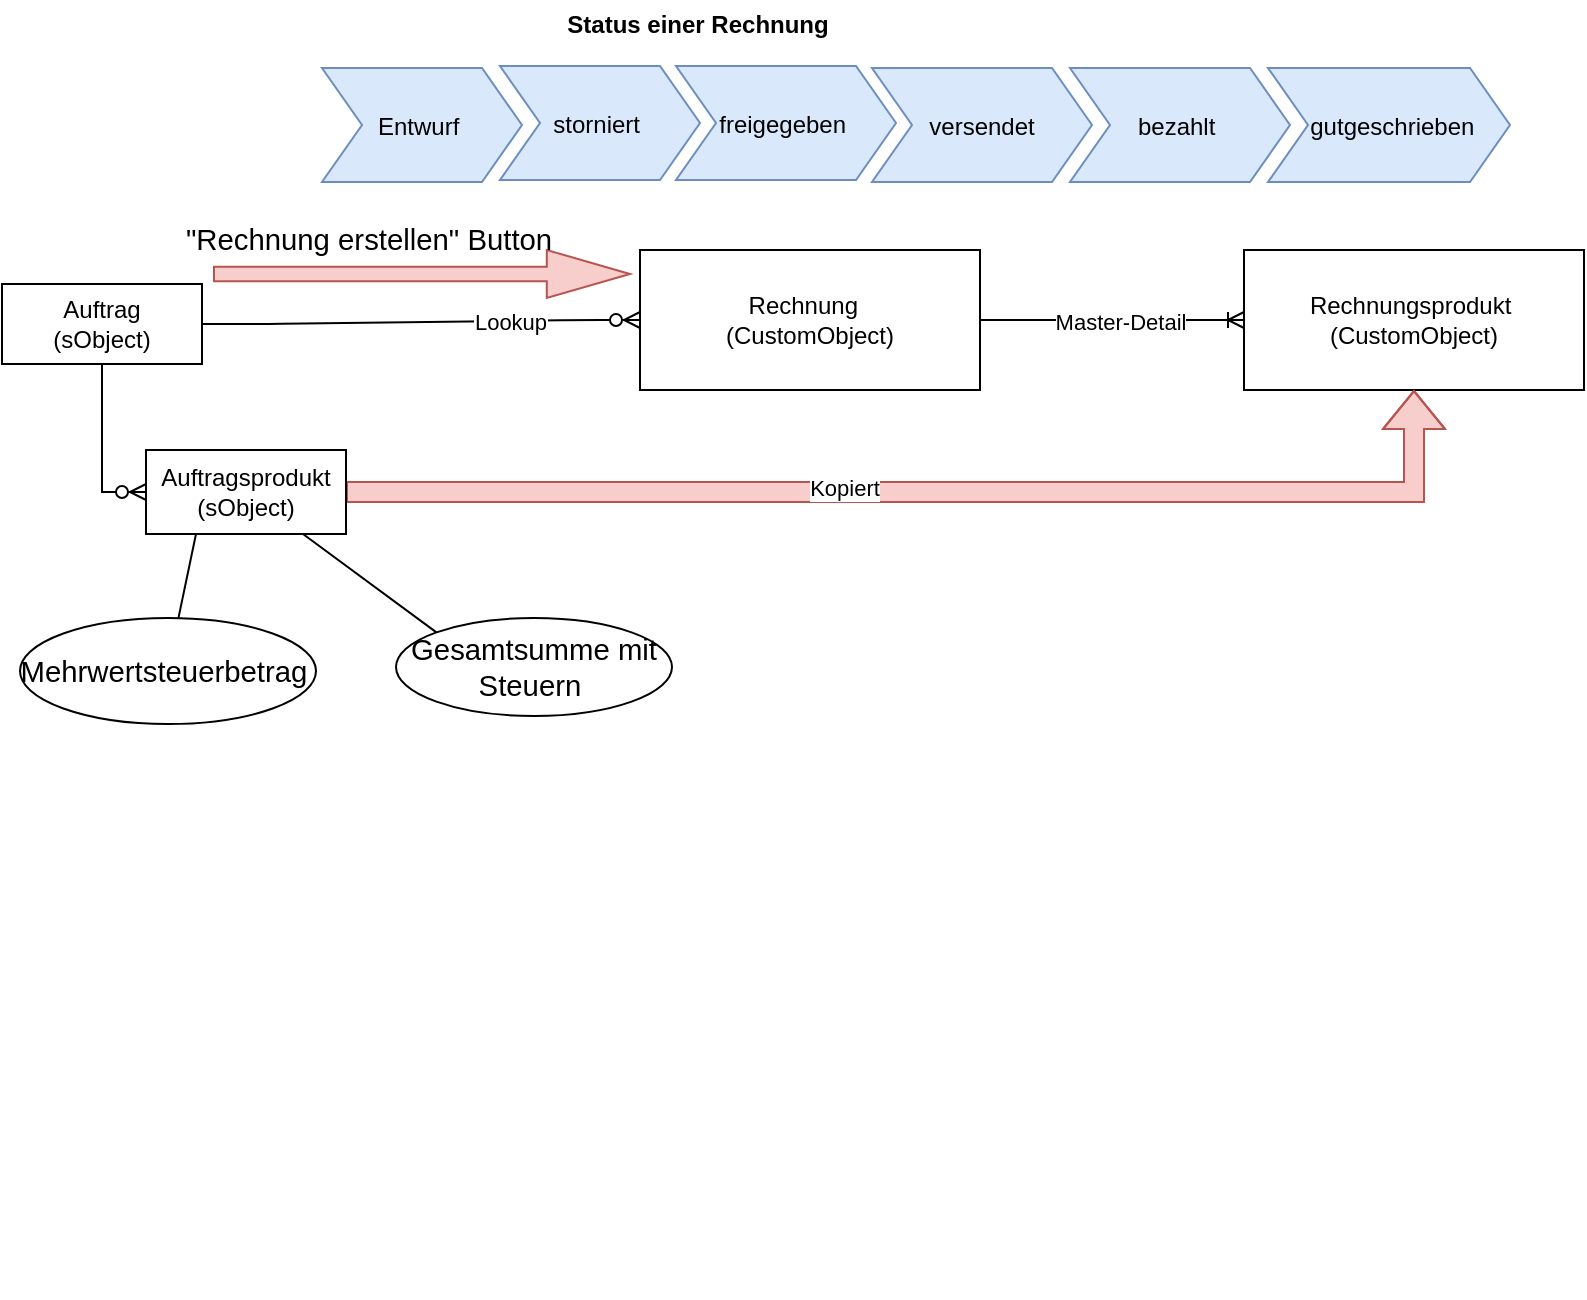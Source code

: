 <mxfile version="14.8.3" type="github">
  <diagram id="zpWr9lhcz-H4dS4IHWAz" name="Page-1">
    <mxGraphModel dx="1038" dy="1725" grid="0" gridSize="10" guides="1" tooltips="1" connect="1" arrows="1" fold="1" page="1" pageScale="1" pageWidth="827" pageHeight="1169" math="0" shadow="0">
      <root>
        <mxCell id="0" />
        <mxCell id="1" parent="0" />
        <mxCell id="AT9KVZJsBNH9YSO-psuh-8" style="edgeStyle=orthogonalEdgeStyle;rounded=0;orthogonalLoop=1;jettySize=auto;html=1;entryX=0;entryY=0.5;entryDx=0;entryDy=0;endArrow=ERzeroToMany;endFill=1;" edge="1" parent="1" source="6WLw751Yr984MGR5i2kP-2" target="AT9KVZJsBNH9YSO-psuh-5">
          <mxGeometry relative="1" as="geometry" />
        </mxCell>
        <mxCell id="6WLw751Yr984MGR5i2kP-2" value="Auftrag&lt;br&gt;(sObject)" style="whiteSpace=wrap;html=1;align=center;" parent="1" vertex="1">
          <mxGeometry x="26" y="113" width="100" height="40" as="geometry" />
        </mxCell>
        <mxCell id="6WLw751Yr984MGR5i2kP-5" value="Rechnung&amp;nbsp;&amp;nbsp;&lt;br&gt;(CustomObject)" style="whiteSpace=wrap;html=1;align=center;" parent="1" vertex="1">
          <mxGeometry x="345" y="96" width="170" height="70" as="geometry" />
        </mxCell>
        <mxCell id="6WLw751Yr984MGR5i2kP-7" value="" style="edgeStyle=entityRelationEdgeStyle;fontSize=12;html=1;endArrow=ERzeroToMany;exitX=1;exitY=0.5;exitDx=0;exitDy=0;entryX=0;entryY=0.5;entryDx=0;entryDy=0;endFill=1;" parent="1" source="6WLw751Yr984MGR5i2kP-2" target="6WLw751Yr984MGR5i2kP-5" edge="1">
          <mxGeometry width="100" height="100" relative="1" as="geometry">
            <mxPoint x="510" y="150" as="sourcePoint" />
            <mxPoint x="600" y="150" as="targetPoint" />
          </mxGeometry>
        </mxCell>
        <mxCell id="AT9KVZJsBNH9YSO-psuh-1" value="Lookup" style="edgeLabel;html=1;align=center;verticalAlign=middle;resizable=0;points=[];" vertex="1" connectable="0" parent="6WLw751Yr984MGR5i2kP-7">
          <mxGeometry x="0.406" relative="1" as="geometry">
            <mxPoint as="offset" />
          </mxGeometry>
        </mxCell>
        <mxCell id="AT9KVZJsBNH9YSO-psuh-13" value="&lt;br&gt;" style="edgeLabel;html=1;align=center;verticalAlign=middle;resizable=0;points=[];" vertex="1" connectable="0" parent="6WLw751Yr984MGR5i2kP-7">
          <mxGeometry x="-0.268" y="-2" relative="1" as="geometry">
            <mxPoint as="offset" />
          </mxGeometry>
        </mxCell>
        <mxCell id="6WLw751Yr984MGR5i2kP-10" value="&lt;span style=&quot;font-size: 11.0pt ; font-family: &amp;#34;calibri&amp;#34; , sans-serif&quot;&gt;Mehrwertsteuerbetrag&amp;nbsp;&lt;/span&gt;" style="ellipse;whiteSpace=wrap;html=1;" parent="1" vertex="1">
          <mxGeometry x="35" y="280" width="148" height="53" as="geometry" />
        </mxCell>
        <mxCell id="6WLw751Yr984MGR5i2kP-17" value="&lt;span style=&quot;color: rgba(0 , 0 , 0 , 0) ; font-family: monospace ; font-size: 0px&quot;&gt;%3CmxGraphModel%3E%3Croot%3E%3CmxCell%20id%3D%220%22%2F%3E%3CmxCell%20id%3D%221%22%20parent%3D%220%22%2F%3E%3CmxCell%20id%3D%222%22%20value%3D%22%26lt%3Bh1%20style%3D%26quot%3Btext-align%3A%20left%26quot%3B%26gt%3B%26lt%3Bspan%20style%3D%26quot%3Bfont-family%3A%20%26amp%3B%2334%3Bverdana%26amp%3B%2334%3B%20%2C%20%26amp%3B%2334%3Bgeneva%26amp%3B%2334%3B%20%2C%20sans-serif%20%3B%20font-size%3A%2012px%20%3B%20font-weight%3A%20400%26quot%3B%26gt%3BEntwurf%20-%26amp%3Bgt%3B%20Freigeben%26lt%3B%2Fspan%26gt%3B.%26lt%3B%2Fh1%26gt%3B%22%20style%3D%22text%3Bhtml%3D1%3BstrokeColor%3Dnone%3BfillColor%3Dnone%3Balign%3Dcenter%3BverticalAlign%3Dmiddle%3BwhiteSpace%3Dwrap%3Brounded%3D0%3B%22%20vertex%3D%221%22%20parent%3D%221%22%3E%3CmxGeometry%20x%3D%22414%22%20y%3D%22260%22%20width%3D%22170%22%20height%3D%2220%22%20as%3D%22geometry%22%2F%3E%3C%2FmxCell%3E%3C%2Froot%3E%3C%2FmxGraphModel%3E&lt;/span&gt;" style="text;html=1;strokeColor=none;fillColor=none;align=center;verticalAlign=middle;whiteSpace=wrap;rounded=0;" parent="1" vertex="1">
          <mxGeometry x="450" y="280" width="40" height="20" as="geometry" />
        </mxCell>
        <mxCell id="sKPs6LCrciZT9g_w5KVV-9" value="&lt;span style=&quot;color: rgba(0 , 0 , 0 , 0) ; font-family: monospace ; font-size: 0px&quot;&gt;%3CmxGraphModel%3E%3Croot%3E%3CmxCell%20id%3D%220%22%2F%3E%3CmxCell%20id%3D%221%22%20parent%3D%220%22%2F%3E%3CmxCell%20id%3D%222%22%20value%3D%22%26lt%3Bh1%20style%3D%26quot%3Btext-align%3A%20left%26quot%3B%26gt%3B%26lt%3Bspan%20style%3D%26quot%3Bfont-family%3A%20%26amp%3B%2334%3Bverdana%26amp%3B%2334%3B%20%2C%20%26amp%3B%2334%3Bgeneva%26amp%3B%2334%3B%20%2C%20sans-serif%20%3B%20font-size%3A%2012px%20%3B%20font-weight%3A%20400%26quot%3B%26gt%3BEntwurf%20-%26amp%3Bgt%3B%20Freigeben%26lt%3B%2Fspan%26gt%3B.%26lt%3B%2Fh1%26gt%3B%22%20style%3D%22text%3Bhtml%3D1%3BstrokeColor%3Dnone%3BfillColor%3Dnone%3Balign%3Dcenter%3BverticalAlign%3Dmiddle%3BwhiteSpace%3Dwrap%3Brounded%3D0%3B%22%20vertex%3D%221%22%20parent%3D%221%22%3E%3CmxGeometry%20x%3D%22414%22%20y%3D%22260%22%20width%3D%22170%22%20height%3D%2220%22%20as%3D%22geometry%22%2F%3E%3C%2FmxCell%3E%3C%2Froot%3E%3C%2FmxGraphModel%3E&lt;/span&gt;" style="text;html=1;strokeColor=none;fillColor=none;align=center;verticalAlign=middle;whiteSpace=wrap;rounded=0;" parent="1" vertex="1">
          <mxGeometry x="400" y="600" width="40" height="20" as="geometry" />
        </mxCell>
        <mxCell id="AT9KVZJsBNH9YSO-psuh-2" value="Rechnungsprodukt&amp;nbsp;&lt;br&gt;(CustomObject)" style="whiteSpace=wrap;html=1;align=center;" vertex="1" parent="1">
          <mxGeometry x="647" y="96" width="170" height="70" as="geometry" />
        </mxCell>
        <mxCell id="AT9KVZJsBNH9YSO-psuh-3" value="" style="edgeStyle=entityRelationEdgeStyle;fontSize=12;html=1;endArrow=ERoneToMany;entryX=0;entryY=0.5;entryDx=0;entryDy=0;" edge="1" parent="1" source="6WLw751Yr984MGR5i2kP-5" target="AT9KVZJsBNH9YSO-psuh-2">
          <mxGeometry width="100" height="100" relative="1" as="geometry">
            <mxPoint x="376" y="244" as="sourcePoint" />
            <mxPoint x="476" y="144" as="targetPoint" />
          </mxGeometry>
        </mxCell>
        <mxCell id="AT9KVZJsBNH9YSO-psuh-4" value="Master-Detail" style="edgeLabel;html=1;align=center;verticalAlign=middle;resizable=0;points=[];" vertex="1" connectable="0" parent="AT9KVZJsBNH9YSO-psuh-3">
          <mxGeometry x="0.064" y="-1" relative="1" as="geometry">
            <mxPoint as="offset" />
          </mxGeometry>
        </mxCell>
        <mxCell id="AT9KVZJsBNH9YSO-psuh-9" style="edgeStyle=orthogonalEdgeStyle;rounded=0;orthogonalLoop=1;jettySize=auto;html=1;endArrow=ERzeroToMany;endFill=1;shape=flexArrow;fillColor=#f8cecc;strokeColor=#b85450;" edge="1" parent="1" source="AT9KVZJsBNH9YSO-psuh-5" target="AT9KVZJsBNH9YSO-psuh-2">
          <mxGeometry relative="1" as="geometry" />
        </mxCell>
        <mxCell id="AT9KVZJsBNH9YSO-psuh-10" value="Kopiert" style="edgeLabel;html=1;align=center;verticalAlign=middle;resizable=0;points=[];" vertex="1" connectable="0" parent="AT9KVZJsBNH9YSO-psuh-9">
          <mxGeometry x="-0.149" y="2" relative="1" as="geometry">
            <mxPoint as="offset" />
          </mxGeometry>
        </mxCell>
        <mxCell id="AT9KVZJsBNH9YSO-psuh-5" value="Auftragsprodukt&lt;br&gt;(sObject)" style="whiteSpace=wrap;html=1;align=center;" vertex="1" parent="1">
          <mxGeometry x="98" y="196" width="100" height="42" as="geometry" />
        </mxCell>
        <mxCell id="AT9KVZJsBNH9YSO-psuh-17" value="" style="shape=singleArrow;whiteSpace=wrap;html=1;fillColor=#f8cecc;strokeColor=#b85450;" vertex="1" parent="1">
          <mxGeometry x="132" y="96" width="208" height="24" as="geometry" />
        </mxCell>
        <mxCell id="AT9KVZJsBNH9YSO-psuh-18" value="&lt;span style=&quot;font-size: 11.0pt ; font-family: &amp;#34;calibri&amp;#34; , sans-serif&quot;&gt;&quot;Rechnung erstellen&quot; Button&lt;/span&gt;" style="text;html=1;align=center;verticalAlign=middle;resizable=0;points=[];autosize=1;strokeColor=none;" vertex="1" parent="1">
          <mxGeometry x="119" y="82" width="179" height="18" as="geometry" />
        </mxCell>
        <mxCell id="AT9KVZJsBNH9YSO-psuh-20" value="&lt;span style=&quot;font-size: 11.0pt ; font-family: &amp;#34;calibri&amp;#34; , sans-serif&quot;&gt;Gesamtsumme mit Steuern&amp;nbsp;&lt;/span&gt;" style="ellipse;whiteSpace=wrap;html=1;" vertex="1" parent="1">
          <mxGeometry x="223" y="280" width="138" height="49" as="geometry" />
        </mxCell>
        <mxCell id="AT9KVZJsBNH9YSO-psuh-23" value="" style="endArrow=none;html=1;exitX=0.25;exitY=1;exitDx=0;exitDy=0;" edge="1" parent="1" source="AT9KVZJsBNH9YSO-psuh-5" target="6WLw751Yr984MGR5i2kP-10">
          <mxGeometry width="50" height="50" relative="1" as="geometry">
            <mxPoint x="161" y="88" as="sourcePoint" />
            <mxPoint x="211" y="38" as="targetPoint" />
          </mxGeometry>
        </mxCell>
        <mxCell id="AT9KVZJsBNH9YSO-psuh-25" value="" style="endArrow=none;html=1;entryX=0;entryY=0;entryDx=0;entryDy=0;" edge="1" parent="1" source="AT9KVZJsBNH9YSO-psuh-5" target="AT9KVZJsBNH9YSO-psuh-20">
          <mxGeometry width="50" height="50" relative="1" as="geometry">
            <mxPoint x="161" y="88" as="sourcePoint" />
            <mxPoint x="211" y="38" as="targetPoint" />
          </mxGeometry>
        </mxCell>
        <mxCell id="AT9KVZJsBNH9YSO-psuh-26" value="Status einer Rechnung" style="swimlane;childLayout=stackLayout;horizontal=1;fillColor=none;horizontalStack=1;resizeParent=1;resizeParentMax=0;resizeLast=0;collapsible=0;strokeColor=none;stackBorder=10;stackSpacing=-12;resizable=1;align=center;points=[];fontColor=#000000;startSize=23;" vertex="1" parent="1">
          <mxGeometry x="265" y="-29" width="218" height="100" as="geometry" />
        </mxCell>
        <mxCell id="AT9KVZJsBNH9YSO-psuh-28" value="storniert " style="shape=step;perimeter=stepPerimeter;fixedSize=1;points=[];fillColor=#dae8fc;strokeColor=#6c8ebf;" vertex="1" parent="AT9KVZJsBNH9YSO-psuh-26">
          <mxGeometry x="10" y="33" width="100" height="57" as="geometry" />
        </mxCell>
        <mxCell id="AT9KVZJsBNH9YSO-psuh-29" value="freigegeben " style="shape=step;perimeter=stepPerimeter;fixedSize=1;points=[];fillColor=#dae8fc;strokeColor=#6c8ebf;" vertex="1" parent="AT9KVZJsBNH9YSO-psuh-26">
          <mxGeometry x="98" y="33" width="110" height="57" as="geometry" />
        </mxCell>
        <mxCell id="AT9KVZJsBNH9YSO-psuh-31" value="versendet" style="shape=step;perimeter=stepPerimeter;fixedSize=1;points=[];fillColor=#dae8fc;strokeColor=#6c8ebf;" vertex="1" parent="1">
          <mxGeometry x="461" y="5" width="110" height="57" as="geometry" />
        </mxCell>
        <mxCell id="AT9KVZJsBNH9YSO-psuh-27" value="Entwurf " style="shape=step;perimeter=stepPerimeter;fixedSize=1;points=[];fillColor=#dae8fc;strokeColor=#6c8ebf;" vertex="1" parent="1">
          <mxGeometry x="186" y="5" width="100" height="57" as="geometry" />
        </mxCell>
        <mxCell id="AT9KVZJsBNH9YSO-psuh-36" value="bezahlt " style="shape=step;perimeter=stepPerimeter;fixedSize=1;points=[];fillColor=#dae8fc;strokeColor=#6c8ebf;" vertex="1" parent="1">
          <mxGeometry x="560" y="5" width="110" height="57" as="geometry" />
        </mxCell>
        <mxCell id="AT9KVZJsBNH9YSO-psuh-37" value=" gutgeschrieben" style="shape=step;perimeter=stepPerimeter;fixedSize=1;points=[];fillColor=#dae8fc;strokeColor=#6c8ebf;" vertex="1" parent="1">
          <mxGeometry x="659" y="5" width="121" height="57" as="geometry" />
        </mxCell>
      </root>
    </mxGraphModel>
  </diagram>
</mxfile>
